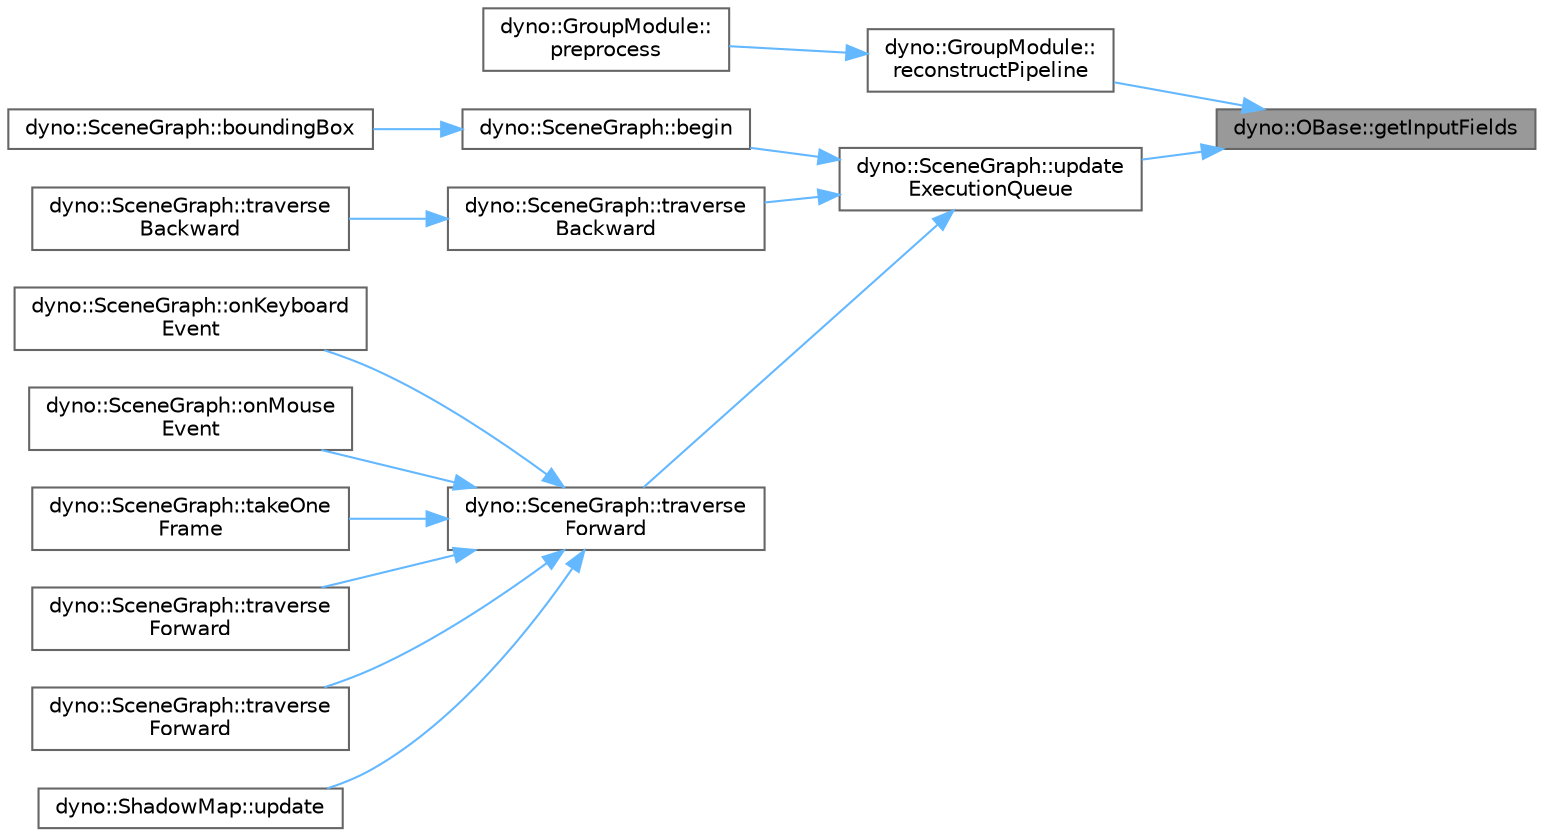 digraph "dyno::OBase::getInputFields"
{
 // LATEX_PDF_SIZE
  bgcolor="transparent";
  edge [fontname=Helvetica,fontsize=10,labelfontname=Helvetica,labelfontsize=10];
  node [fontname=Helvetica,fontsize=10,shape=box,height=0.2,width=0.4];
  rankdir="RL";
  Node1 [id="Node000001",label="dyno::OBase::getInputFields",height=0.2,width=0.4,color="gray40", fillcolor="grey60", style="filled", fontcolor="black",tooltip=" "];
  Node1 -> Node2 [id="edge1_Node000001_Node000002",dir="back",color="steelblue1",style="solid",tooltip=" "];
  Node2 [id="Node000002",label="dyno::GroupModule::\lreconstructPipeline",height=0.2,width=0.4,color="grey40", fillcolor="white", style="filled",URL="$classdyno_1_1_group_module.html#aa1d0c0f523c9bcce42ba75a60d596203",tooltip=" "];
  Node2 -> Node3 [id="edge2_Node000002_Node000003",dir="back",color="steelblue1",style="solid",tooltip=" "];
  Node3 [id="Node000003",label="dyno::GroupModule::\lpreprocess",height=0.2,width=0.4,color="grey40", fillcolor="white", style="filled",URL="$classdyno_1_1_group_module.html#a33adea66d8401eea6cee523ceb7dd001",tooltip=" "];
  Node1 -> Node4 [id="edge3_Node000001_Node000004",dir="back",color="steelblue1",style="solid",tooltip=" "];
  Node4 [id="Node000004",label="dyno::SceneGraph::update\lExecutionQueue",height=0.2,width=0.4,color="grey40", fillcolor="white", style="filled",URL="$classdyno_1_1_scene_graph.html#a6b8432d4021b78626b2310004c57a30b",tooltip=" "];
  Node4 -> Node5 [id="edge4_Node000004_Node000005",dir="back",color="steelblue1",style="solid",tooltip=" "];
  Node5 [id="Node000005",label="dyno::SceneGraph::begin",height=0.2,width=0.4,color="grey40", fillcolor="white", style="filled",URL="$classdyno_1_1_scene_graph.html#ae3b645430924f40aa1e4b7efa6c42c32",tooltip=" "];
  Node5 -> Node6 [id="edge5_Node000005_Node000006",dir="back",color="steelblue1",style="solid",tooltip=" "];
  Node6 [id="Node000006",label="dyno::SceneGraph::boundingBox",height=0.2,width=0.4,color="grey40", fillcolor="white", style="filled",URL="$classdyno_1_1_scene_graph.html#a70c546b4c26d81c5888ad2fc9c0eaecc",tooltip=" "];
  Node4 -> Node7 [id="edge6_Node000004_Node000007",dir="back",color="steelblue1",style="solid",tooltip=" "];
  Node7 [id="Node000007",label="dyno::SceneGraph::traverse\lBackward",height=0.2,width=0.4,color="grey40", fillcolor="white", style="filled",URL="$classdyno_1_1_scene_graph.html#a88cafad9fab910bb35e542c464346825",tooltip="Depth-first tree traversal."];
  Node7 -> Node8 [id="edge7_Node000007_Node000008",dir="back",color="steelblue1",style="solid",tooltip=" "];
  Node8 [id="Node000008",label="dyno::SceneGraph::traverse\lBackward",height=0.2,width=0.4,color="grey40", fillcolor="white", style="filled",URL="$classdyno_1_1_scene_graph.html#ae7ec30f9b8224c00c9de9c6b55fd4568",tooltip=" "];
  Node4 -> Node9 [id="edge8_Node000004_Node000009",dir="back",color="steelblue1",style="solid",tooltip=" "];
  Node9 [id="Node000009",label="dyno::SceneGraph::traverse\lForward",height=0.2,width=0.4,color="grey40", fillcolor="white", style="filled",URL="$classdyno_1_1_scene_graph.html#a9b17477004903a64280ebd07cdeea356",tooltip="Breadth-first tree traversal."];
  Node9 -> Node10 [id="edge9_Node000009_Node000010",dir="back",color="steelblue1",style="solid",tooltip=" "];
  Node10 [id="Node000010",label="dyno::SceneGraph::onKeyboard\lEvent",height=0.2,width=0.4,color="grey40", fillcolor="white", style="filled",URL="$classdyno_1_1_scene_graph.html#abf7b1ab850b4d2c7632e324fb27d1661",tooltip=" "];
  Node9 -> Node11 [id="edge10_Node000009_Node000011",dir="back",color="steelblue1",style="solid",tooltip=" "];
  Node11 [id="Node000011",label="dyno::SceneGraph::onMouse\lEvent",height=0.2,width=0.4,color="grey40", fillcolor="white", style="filled",URL="$classdyno_1_1_scene_graph.html#a75ac4850c0d453379b086f34f5c247c5",tooltip=" "];
  Node9 -> Node12 [id="edge11_Node000009_Node000012",dir="back",color="steelblue1",style="solid",tooltip=" "];
  Node12 [id="Node000012",label="dyno::SceneGraph::takeOne\lFrame",height=0.2,width=0.4,color="grey40", fillcolor="white", style="filled",URL="$classdyno_1_1_scene_graph.html#a4db59a350803f47b98a3ebdc97b3f882",tooltip=" "];
  Node9 -> Node13 [id="edge12_Node000009_Node000013",dir="back",color="steelblue1",style="solid",tooltip=" "];
  Node13 [id="Node000013",label="dyno::SceneGraph::traverse\lForward",height=0.2,width=0.4,color="grey40", fillcolor="white", style="filled",URL="$classdyno_1_1_scene_graph.html#a24004f3e6bd3fd6a13a6c6c32d297985",tooltip=" "];
  Node9 -> Node14 [id="edge13_Node000009_Node000014",dir="back",color="steelblue1",style="solid",tooltip=" "];
  Node14 [id="Node000014",label="dyno::SceneGraph::traverse\lForward",height=0.2,width=0.4,color="grey40", fillcolor="white", style="filled",URL="$classdyno_1_1_scene_graph.html#aefa5f0ddc9dd2c407907cd5900778776",tooltip=" "];
  Node9 -> Node15 [id="edge14_Node000009_Node000015",dir="back",color="steelblue1",style="solid",tooltip=" "];
  Node15 [id="Node000015",label="dyno::ShadowMap::update",height=0.2,width=0.4,color="grey40", fillcolor="white", style="filled",URL="$classdyno_1_1_shadow_map.html#a30060849db857df2119546cc0102a8c2",tooltip=" "];
}
